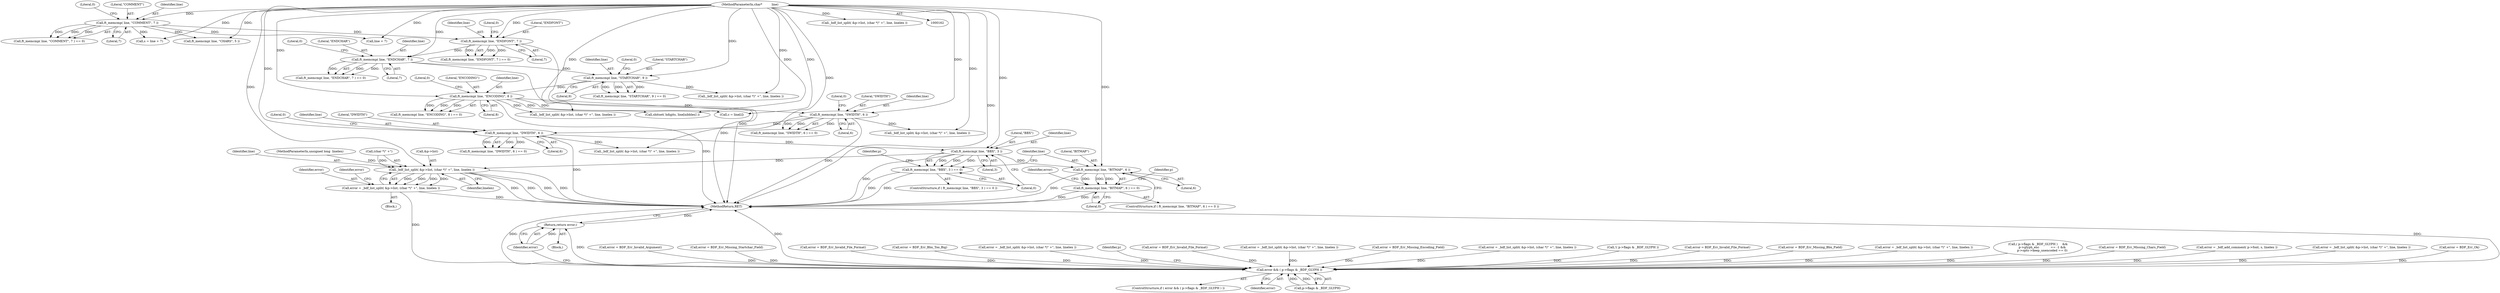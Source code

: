 digraph "0_savannah_7f2e4f4f553f6836be7683f66226afac3fa979b8@API" {
"1001132" [label="(Call,ft_memcmp( line, \"BBX\", 3 ))"];
"1001051" [label="(Call,ft_memcmp( line, \"DWIDTH\", 6 ))"];
"1000998" [label="(Call,ft_memcmp( line, \"SWIDTH\", 6 ))"];
"1000477" [label="(Call,ft_memcmp( line, \"ENCODING\", 8 ))"];
"1000397" [label="(Call,ft_memcmp( line, \"STARTCHAR\", 9 ))"];
"1000356" [label="(Call,ft_memcmp( line, \"ENDCHAR\", 7 ))"];
"1000330" [label="(Call,ft_memcmp( line, \"ENDFONT\", 7 ))"];
"1000205" [label="(Call,ft_memcmp( line, \"COMMENT\", 7 ))"];
"1000163" [label="(MethodParameterIn,char*          line)"];
"1001131" [label="(Call,ft_memcmp( line, \"BBX\", 3 ) == 0)"];
"1001148" [label="(Call,_bdf_list_split( &p->list, (char *)\" +\", line, linelen ))"];
"1001146" [label="(Call,error = _bdf_list_split( &p->list, (char *)\" +\", line, linelen ))"];
"1001549" [label="(Call,error && ( p->flags & _BDF_GLYPH ))"];
"1001560" [label="(Return,return error;)"];
"1001447" [label="(Call,ft_memcmp( line, \"BITMAP\", 6 ))"];
"1001446" [label="(Call,ft_memcmp( line, \"BITMAP\", 6 ) == 0)"];
"1000208" [label="(Literal,7)"];
"1001000" [label="(Literal,\"SWIDTH\")"];
"1000333" [label="(Literal,7)"];
"1000998" [label="(Call,ft_memcmp( line, \"SWIDTH\", 6 ))"];
"1000357" [label="(Identifier,line)"];
"1001137" [label="(Block,)"];
"1000399" [label="(Literal,\"STARTCHAR\")"];
"1000216" [label="(Call,line + 7)"];
"1000164" [label="(MethodParameterIn,unsigned long  linelen)"];
"1001560" [label="(Return,return error;)"];
"1001132" [label="(Call,ft_memcmp( line, \"BBX\", 3 ))"];
"1000477" [label="(Call,ft_memcmp( line, \"ENCODING\", 8 ))"];
"1001142" [label="(Identifier,p)"];
"1001014" [label="(Call,_bdf_list_split( &p->list, (char *)\" +\", line, linelen ))"];
"1000260" [label="(Call,_bdf_list_split( &p->list, (char *)\" +\", line, linelen ))"];
"1001153" [label="(Call,(char *)\" +\")"];
"1001131" [label="(Call,ft_memcmp( line, \"BBX\", 3 ) == 0)"];
"1001446" [label="(Call,ft_memcmp( line, \"BITMAP\", 6 ) == 0)"];
"1000481" [label="(Literal,0)"];
"1000309" [label="(Call,error = BDF_Err_Invalid_Argument)"];
"1001449" [label="(Literal,\"BITMAP\")"];
"1000969" [label="(Call,sbitset( hdigits, line[nibbles] ))"];
"1000334" [label="(Literal,0)"];
"1000491" [label="(Call,error = BDF_Err_Missing_Startchar_Field)"];
"1001562" [label="(MethodReturn,RET)"];
"1000476" [label="(Call,ft_memcmp( line, \"ENCODING\", 8 ) == 0)"];
"1000497" [label="(Call,_bdf_list_split( &p->list, (char *)\" +\", line, linelen ))"];
"1001001" [label="(Literal,6)"];
"1001159" [label="(Identifier,error)"];
"1000396" [label="(Call,ft_memcmp( line, \"STARTCHAR\", 9 ) == 0)"];
"1001450" [label="(Literal,6)"];
"1001561" [label="(Identifier,error)"];
"1001448" [label="(Identifier,line)"];
"1000480" [label="(Literal,8)"];
"1000442" [label="(Call,error = BDF_Err_Invalid_File_Format)"];
"1001134" [label="(Literal,\"BBX\")"];
"1001507" [label="(Call,error = BDF_Err_Bbx_Too_Big)"];
"1000407" [label="(Call,error = _bdf_list_split( &p->list, (char *)\" +\", line, linelen ))"];
"1001549" [label="(Call,error && ( p->flags & _BDF_GLYPH ))"];
"1000214" [label="(Call,s = line + 7)"];
"1001157" [label="(Identifier,linelen)"];
"1000479" [label="(Literal,\"ENCODING\")"];
"1000400" [label="(Literal,9)"];
"1001148" [label="(Call,_bdf_list_split( &p->list, (char *)\" +\", line, linelen ))"];
"1001558" [label="(Identifier,p)"];
"1000875" [label="(Call,c = line[i])"];
"1001451" [label="(Literal,0)"];
"1000248" [label="(Call,ft_memcmp( line, \"CHARS\", 5 ))"];
"1000586" [label="(Call,error = BDF_Err_Invalid_File_Format)"];
"1001067" [label="(Call,_bdf_list_split( &p->list, (char *)\" +\", line, linelen ))"];
"1001548" [label="(ControlStructure,if ( error && ( p->flags & _BDF_GLYPH ) ))"];
"1001052" [label="(Identifier,line)"];
"1001147" [label="(Identifier,error)"];
"1000205" [label="(Call,ft_memcmp( line, \"COMMENT\", 7 ))"];
"1000999" [label="(Identifier,line)"];
"1001146" [label="(Call,error = _bdf_list_split( &p->list, (char *)\" +\", line, linelen ))"];
"1000258" [label="(Call,error = _bdf_list_split( &p->list, (char *)\" +\", line, linelen ))"];
"1001002" [label="(Literal,0)"];
"1001544" [label="(Call,error = BDF_Err_Missing_Encoding_Field)"];
"1001065" [label="(Call,error = _bdf_list_split( &p->list, (char *)\" +\", line, linelen ))"];
"1001053" [label="(Literal,\"DWIDTH\")"];
"1000330" [label="(Call,ft_memcmp( line, \"ENDFONT\", 7 ))"];
"1000997" [label="(Call,ft_memcmp( line, \"SWIDTH\", 6 ) == 0)"];
"1000332" [label="(Literal,\"ENDFONT\")"];
"1001130" [label="(ControlStructure,if ( ft_memcmp( line, \"BBX\", 3 ) == 0 ))"];
"1000398" [label="(Identifier,line)"];
"1001051" [label="(Call,ft_memcmp( line, \"DWIDTH\", 6 ))"];
"1000207" [label="(Literal,\"COMMENT\")"];
"1000331" [label="(Identifier,line)"];
"1001054" [label="(Literal,6)"];
"1001540" [label="(Identifier,error)"];
"1000484" [label="(Call,!( p->flags & _BDF_GLYPH ))"];
"1000356" [label="(Call,ft_memcmp( line, \"ENDCHAR\", 7 ))"];
"1001447" [label="(Call,ft_memcmp( line, \"BITMAP\", 6 ))"];
"1000359" [label="(Literal,7)"];
"1000360" [label="(Literal,0)"];
"1001539" [label="(Call,error = BDF_Err_Invalid_File_Format)"];
"1000401" [label="(Literal,0)"];
"1001550" [label="(Identifier,error)"];
"1001133" [label="(Identifier,line)"];
"1001136" [label="(Literal,0)"];
"1001462" [label="(Call,error = BDF_Err_Missing_Bbx_Field)"];
"1000206" [label="(Identifier,line)"];
"1000329" [label="(Call,ft_memcmp( line, \"ENDFONT\", 7 ) == 0)"];
"1000209" [label="(Literal,0)"];
"1000495" [label="(Call,error = _bdf_list_split( &p->list, (char *)\" +\", line, linelen ))"];
"1000478" [label="(Identifier,line)"];
"1001149" [label="(Call,&p->list)"];
"1001445" [label="(ControlStructure,if ( ft_memcmp( line, \"BITMAP\", 6 ) == 0 ))"];
"1000163" [label="(MethodParameterIn,char*          line)"];
"1001156" [label="(Identifier,line)"];
"1000374" [label="(Call,( p->flags & _BDF_GLYPH )     &&\n         p->glyph_enc            == -1 &&\n         p->opts->keep_unencoded == 0)"];
"1000254" [label="(Call,error = BDF_Err_Missing_Chars_Field)"];
"1001135" [label="(Literal,3)"];
"1000204" [label="(Call,ft_memcmp( line, \"COMMENT\", 7 ) == 0)"];
"1000355" [label="(Call,ft_memcmp( line, \"ENDCHAR\", 7 ) == 0)"];
"1001551" [label="(Call,p->flags & _BDF_GLYPH)"];
"1000409" [label="(Call,_bdf_list_split( &p->list, (char *)\" +\", line, linelen ))"];
"1000397" [label="(Call,ft_memcmp( line, \"STARTCHAR\", 9 ))"];
"1001458" [label="(Identifier,p)"];
"1001055" [label="(Literal,0)"];
"1000229" [label="(Call,error = _bdf_add_comment( p->font, s, linelen ))"];
"1001050" [label="(Call,ft_memcmp( line, \"DWIDTH\", 6 ) == 0)"];
"1000168" [label="(Block,)"];
"1001012" [label="(Call,error = _bdf_list_split( &p->list, (char *)\" +\", line, linelen ))"];
"1000181" [label="(Call,error = BDF_Err_Ok)"];
"1000358" [label="(Literal,\"ENDCHAR\")"];
"1001132" -> "1001131"  [label="AST: "];
"1001132" -> "1001135"  [label="CFG: "];
"1001133" -> "1001132"  [label="AST: "];
"1001134" -> "1001132"  [label="AST: "];
"1001135" -> "1001132"  [label="AST: "];
"1001136" -> "1001132"  [label="CFG: "];
"1001132" -> "1001562"  [label="DDG: "];
"1001132" -> "1001131"  [label="DDG: "];
"1001132" -> "1001131"  [label="DDG: "];
"1001132" -> "1001131"  [label="DDG: "];
"1001051" -> "1001132"  [label="DDG: "];
"1000163" -> "1001132"  [label="DDG: "];
"1001132" -> "1001148"  [label="DDG: "];
"1001132" -> "1001447"  [label="DDG: "];
"1001051" -> "1001050"  [label="AST: "];
"1001051" -> "1001054"  [label="CFG: "];
"1001052" -> "1001051"  [label="AST: "];
"1001053" -> "1001051"  [label="AST: "];
"1001054" -> "1001051"  [label="AST: "];
"1001055" -> "1001051"  [label="CFG: "];
"1001051" -> "1001562"  [label="DDG: "];
"1001051" -> "1001050"  [label="DDG: "];
"1001051" -> "1001050"  [label="DDG: "];
"1001051" -> "1001050"  [label="DDG: "];
"1000998" -> "1001051"  [label="DDG: "];
"1000163" -> "1001051"  [label="DDG: "];
"1001051" -> "1001067"  [label="DDG: "];
"1000998" -> "1000997"  [label="AST: "];
"1000998" -> "1001001"  [label="CFG: "];
"1000999" -> "1000998"  [label="AST: "];
"1001000" -> "1000998"  [label="AST: "];
"1001001" -> "1000998"  [label="AST: "];
"1001002" -> "1000998"  [label="CFG: "];
"1000998" -> "1001562"  [label="DDG: "];
"1000998" -> "1000997"  [label="DDG: "];
"1000998" -> "1000997"  [label="DDG: "];
"1000998" -> "1000997"  [label="DDG: "];
"1000477" -> "1000998"  [label="DDG: "];
"1000163" -> "1000998"  [label="DDG: "];
"1000998" -> "1001014"  [label="DDG: "];
"1000477" -> "1000476"  [label="AST: "];
"1000477" -> "1000480"  [label="CFG: "];
"1000478" -> "1000477"  [label="AST: "];
"1000479" -> "1000477"  [label="AST: "];
"1000480" -> "1000477"  [label="AST: "];
"1000481" -> "1000477"  [label="CFG: "];
"1000477" -> "1001562"  [label="DDG: "];
"1000477" -> "1000476"  [label="DDG: "];
"1000477" -> "1000476"  [label="DDG: "];
"1000477" -> "1000476"  [label="DDG: "];
"1000397" -> "1000477"  [label="DDG: "];
"1000163" -> "1000477"  [label="DDG: "];
"1000477" -> "1000497"  [label="DDG: "];
"1000477" -> "1000875"  [label="DDG: "];
"1000477" -> "1000969"  [label="DDG: "];
"1000397" -> "1000396"  [label="AST: "];
"1000397" -> "1000400"  [label="CFG: "];
"1000398" -> "1000397"  [label="AST: "];
"1000399" -> "1000397"  [label="AST: "];
"1000400" -> "1000397"  [label="AST: "];
"1000401" -> "1000397"  [label="CFG: "];
"1000397" -> "1000396"  [label="DDG: "];
"1000397" -> "1000396"  [label="DDG: "];
"1000397" -> "1000396"  [label="DDG: "];
"1000356" -> "1000397"  [label="DDG: "];
"1000163" -> "1000397"  [label="DDG: "];
"1000397" -> "1000409"  [label="DDG: "];
"1000356" -> "1000355"  [label="AST: "];
"1000356" -> "1000359"  [label="CFG: "];
"1000357" -> "1000356"  [label="AST: "];
"1000358" -> "1000356"  [label="AST: "];
"1000359" -> "1000356"  [label="AST: "];
"1000360" -> "1000356"  [label="CFG: "];
"1000356" -> "1001562"  [label="DDG: "];
"1000356" -> "1000355"  [label="DDG: "];
"1000356" -> "1000355"  [label="DDG: "];
"1000356" -> "1000355"  [label="DDG: "];
"1000330" -> "1000356"  [label="DDG: "];
"1000163" -> "1000356"  [label="DDG: "];
"1000330" -> "1000329"  [label="AST: "];
"1000330" -> "1000333"  [label="CFG: "];
"1000331" -> "1000330"  [label="AST: "];
"1000332" -> "1000330"  [label="AST: "];
"1000333" -> "1000330"  [label="AST: "];
"1000334" -> "1000330"  [label="CFG: "];
"1000330" -> "1001562"  [label="DDG: "];
"1000330" -> "1000329"  [label="DDG: "];
"1000330" -> "1000329"  [label="DDG: "];
"1000330" -> "1000329"  [label="DDG: "];
"1000205" -> "1000330"  [label="DDG: "];
"1000163" -> "1000330"  [label="DDG: "];
"1000205" -> "1000204"  [label="AST: "];
"1000205" -> "1000208"  [label="CFG: "];
"1000206" -> "1000205"  [label="AST: "];
"1000207" -> "1000205"  [label="AST: "];
"1000208" -> "1000205"  [label="AST: "];
"1000209" -> "1000205"  [label="CFG: "];
"1000205" -> "1000204"  [label="DDG: "];
"1000205" -> "1000204"  [label="DDG: "];
"1000205" -> "1000204"  [label="DDG: "];
"1000163" -> "1000205"  [label="DDG: "];
"1000205" -> "1000214"  [label="DDG: "];
"1000205" -> "1000216"  [label="DDG: "];
"1000205" -> "1000248"  [label="DDG: "];
"1000163" -> "1000162"  [label="AST: "];
"1000163" -> "1001562"  [label="DDG: "];
"1000163" -> "1000214"  [label="DDG: "];
"1000163" -> "1000216"  [label="DDG: "];
"1000163" -> "1000248"  [label="DDG: "];
"1000163" -> "1000260"  [label="DDG: "];
"1000163" -> "1000409"  [label="DDG: "];
"1000163" -> "1000497"  [label="DDG: "];
"1000163" -> "1000875"  [label="DDG: "];
"1000163" -> "1000969"  [label="DDG: "];
"1000163" -> "1001014"  [label="DDG: "];
"1000163" -> "1001067"  [label="DDG: "];
"1000163" -> "1001148"  [label="DDG: "];
"1000163" -> "1001447"  [label="DDG: "];
"1001131" -> "1001130"  [label="AST: "];
"1001131" -> "1001136"  [label="CFG: "];
"1001136" -> "1001131"  [label="AST: "];
"1001142" -> "1001131"  [label="CFG: "];
"1001448" -> "1001131"  [label="CFG: "];
"1001131" -> "1001562"  [label="DDG: "];
"1001131" -> "1001562"  [label="DDG: "];
"1001148" -> "1001146"  [label="AST: "];
"1001148" -> "1001157"  [label="CFG: "];
"1001149" -> "1001148"  [label="AST: "];
"1001153" -> "1001148"  [label="AST: "];
"1001156" -> "1001148"  [label="AST: "];
"1001157" -> "1001148"  [label="AST: "];
"1001146" -> "1001148"  [label="CFG: "];
"1001148" -> "1001562"  [label="DDG: "];
"1001148" -> "1001562"  [label="DDG: "];
"1001148" -> "1001562"  [label="DDG: "];
"1001148" -> "1001562"  [label="DDG: "];
"1001148" -> "1001146"  [label="DDG: "];
"1001148" -> "1001146"  [label="DDG: "];
"1001148" -> "1001146"  [label="DDG: "];
"1001148" -> "1001146"  [label="DDG: "];
"1001153" -> "1001148"  [label="DDG: "];
"1000164" -> "1001148"  [label="DDG: "];
"1001146" -> "1001137"  [label="AST: "];
"1001147" -> "1001146"  [label="AST: "];
"1001159" -> "1001146"  [label="CFG: "];
"1001146" -> "1001562"  [label="DDG: "];
"1001146" -> "1001549"  [label="DDG: "];
"1001549" -> "1001548"  [label="AST: "];
"1001549" -> "1001550"  [label="CFG: "];
"1001549" -> "1001551"  [label="CFG: "];
"1001550" -> "1001549"  [label="AST: "];
"1001551" -> "1001549"  [label="AST: "];
"1001558" -> "1001549"  [label="CFG: "];
"1001561" -> "1001549"  [label="CFG: "];
"1001549" -> "1001562"  [label="DDG: "];
"1001549" -> "1001562"  [label="DDG: "];
"1001549" -> "1001562"  [label="DDG: "];
"1001065" -> "1001549"  [label="DDG: "];
"1000442" -> "1001549"  [label="DDG: "];
"1000495" -> "1001549"  [label="DDG: "];
"1000254" -> "1001549"  [label="DDG: "];
"1000407" -> "1001549"  [label="DDG: "];
"1000586" -> "1001549"  [label="DDG: "];
"1000491" -> "1001549"  [label="DDG: "];
"1001539" -> "1001549"  [label="DDG: "];
"1000181" -> "1001549"  [label="DDG: "];
"1000258" -> "1001549"  [label="DDG: "];
"1000309" -> "1001549"  [label="DDG: "];
"1001544" -> "1001549"  [label="DDG: "];
"1001462" -> "1001549"  [label="DDG: "];
"1001012" -> "1001549"  [label="DDG: "];
"1001507" -> "1001549"  [label="DDG: "];
"1000229" -> "1001549"  [label="DDG: "];
"1001551" -> "1001549"  [label="DDG: "];
"1001551" -> "1001549"  [label="DDG: "];
"1000374" -> "1001549"  [label="DDG: "];
"1000484" -> "1001549"  [label="DDG: "];
"1001549" -> "1001560"  [label="DDG: "];
"1001560" -> "1000168"  [label="AST: "];
"1001560" -> "1001561"  [label="CFG: "];
"1001561" -> "1001560"  [label="AST: "];
"1001562" -> "1001560"  [label="CFG: "];
"1001560" -> "1001562"  [label="DDG: "];
"1001561" -> "1001560"  [label="DDG: "];
"1001447" -> "1001446"  [label="AST: "];
"1001447" -> "1001450"  [label="CFG: "];
"1001448" -> "1001447"  [label="AST: "];
"1001449" -> "1001447"  [label="AST: "];
"1001450" -> "1001447"  [label="AST: "];
"1001451" -> "1001447"  [label="CFG: "];
"1001447" -> "1001562"  [label="DDG: "];
"1001447" -> "1001446"  [label="DDG: "];
"1001447" -> "1001446"  [label="DDG: "];
"1001447" -> "1001446"  [label="DDG: "];
"1001446" -> "1001445"  [label="AST: "];
"1001446" -> "1001451"  [label="CFG: "];
"1001451" -> "1001446"  [label="AST: "];
"1001458" -> "1001446"  [label="CFG: "];
"1001540" -> "1001446"  [label="CFG: "];
"1001446" -> "1001562"  [label="DDG: "];
"1001446" -> "1001562"  [label="DDG: "];
}
